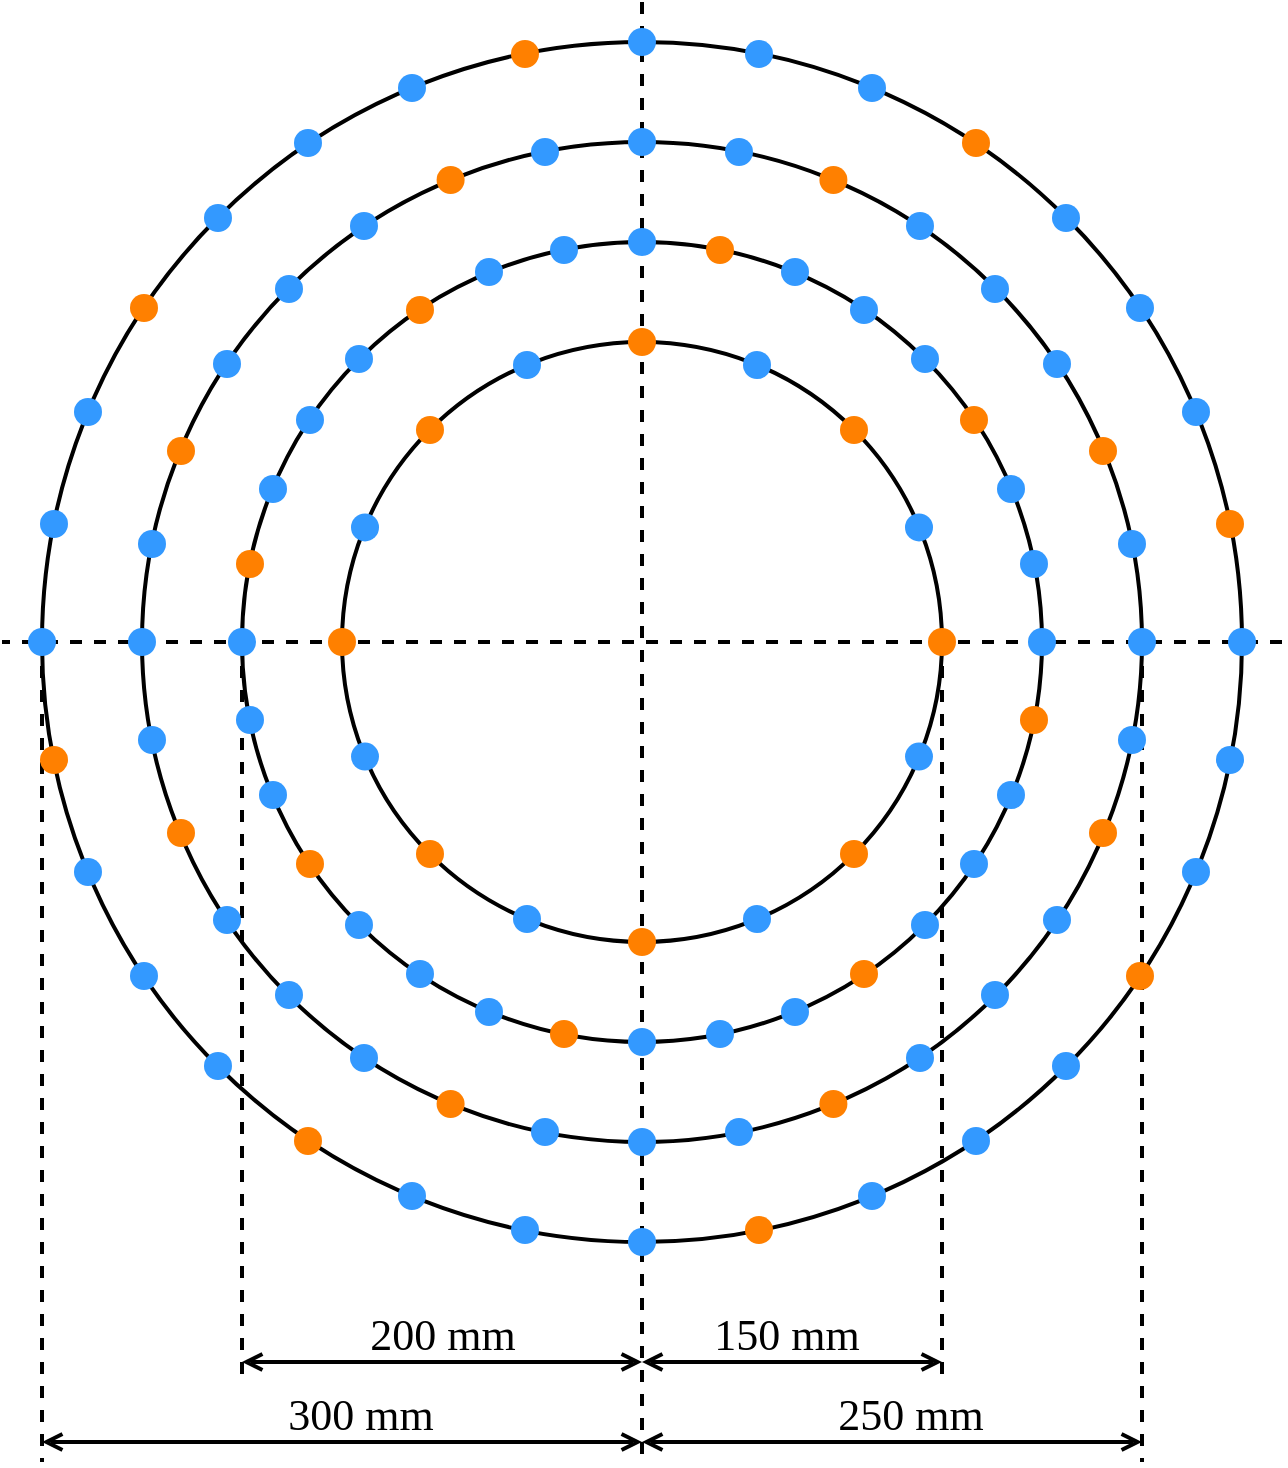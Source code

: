 <mxfile version="20.3.0" type="device"><diagram id="b05vfsMm_Xn65bhRm-nl" name="Seite-1"><mxGraphModel dx="2545" dy="2190" grid="1" gridSize="10" guides="1" tooltips="1" connect="1" arrows="1" fold="1" page="1" pageScale="1" pageWidth="827" pageHeight="1169" math="0" shadow="0"><root><mxCell id="0"/><mxCell id="1" parent="0"/><mxCell id="gY_lOn8LVznqmPZopDW3-235" value="" style="endArrow=none;html=1;rounded=0;dashed=1;strokeWidth=2;fontFamily=Times New Roman;fontSize=22;spacing=0;jumpSize=10;perimeterSpacing=3;" edge="1" parent="1"><mxGeometry width="50" height="50" relative="1" as="geometry"><mxPoint x="320" as="sourcePoint"/><mxPoint x="-320" as="targetPoint"/></mxGeometry></mxCell><mxCell id="gY_lOn8LVznqmPZopDW3-227" value="" style="endArrow=none;html=1;rounded=0;dashed=1;strokeWidth=2;" edge="1" parent="1"><mxGeometry width="50" height="50" relative="1" as="geometry"><mxPoint x="250" y="-2.274e-13" as="sourcePoint"/><mxPoint x="250" y="410" as="targetPoint"/></mxGeometry></mxCell><mxCell id="gY_lOn8LVznqmPZopDW3-231" value="" style="endArrow=none;html=1;rounded=0;dashed=1;strokeWidth=2;" edge="1" parent="1"><mxGeometry width="50" height="50" relative="1" as="geometry"><mxPoint x="-300" as="sourcePoint"/><mxPoint x="-300" y="410" as="targetPoint"/></mxGeometry></mxCell><mxCell id="gY_lOn8LVznqmPZopDW3-224" value="" style="endArrow=none;html=1;rounded=0;dashed=1;strokeWidth=2;" edge="1" parent="1"><mxGeometry width="50" height="50" relative="1" as="geometry"><mxPoint x="-200" as="sourcePoint"/><mxPoint x="-200" y="370" as="targetPoint"/></mxGeometry></mxCell><mxCell id="gY_lOn8LVznqmPZopDW3-221" value="" style="endArrow=none;html=1;rounded=0;dashed=1;strokeWidth=2;" edge="1" parent="1"><mxGeometry width="50" height="50" relative="1" as="geometry"><mxPoint x="150" y="-2.274e-13" as="sourcePoint"/><mxPoint x="150" y="370" as="targetPoint"/></mxGeometry></mxCell><mxCell id="gY_lOn8LVznqmPZopDW3-220" value="" style="endArrow=none;html=1;rounded=0;dashed=1;strokeWidth=2;" edge="1" parent="1"><mxGeometry width="50" height="50" relative="1" as="geometry"><mxPoint y="-320" as="sourcePoint"/><mxPoint y="410" as="targetPoint"/></mxGeometry></mxCell><mxCell id="gY_lOn8LVznqmPZopDW3-35" value="" style="ellipse;whiteSpace=wrap;html=1;fillColor=none;strokeWidth=2;" vertex="1" parent="1"><mxGeometry x="-300" y="-300" width="600" height="600" as="geometry"/></mxCell><mxCell id="gY_lOn8LVznqmPZopDW3-34" value="" style="ellipse;whiteSpace=wrap;html=1;fillColor=none;strokeWidth=2;" vertex="1" parent="1"><mxGeometry x="-250" y="-250" width="500" height="500" as="geometry"/></mxCell><mxCell id="gY_lOn8LVznqmPZopDW3-33" value="" style="ellipse;whiteSpace=wrap;html=1;fillColor=none;strokeWidth=2;" vertex="1" parent="1"><mxGeometry x="-200" y="-200" width="400" height="400" as="geometry"/></mxCell><mxCell id="gY_lOn8LVznqmPZopDW3-32" value="" style="ellipse;whiteSpace=wrap;html=1;fillColor=none;strokeWidth=2;" vertex="1" parent="1"><mxGeometry x="-150" y="-150" width="300" height="300" as="geometry"/></mxCell><mxCell id="gY_lOn8LVznqmPZopDW3-122" value="" style="ellipse;whiteSpace=wrap;html=1;strokeColor=none;fillColor=#FF8000;direction=west;" vertex="1" parent="1"><mxGeometry x="-7" y="143" width="14" height="14" as="geometry"/></mxCell><mxCell id="gY_lOn8LVznqmPZopDW3-123" value="" style="ellipse;whiteSpace=wrap;html=1;strokeColor=none;fillColor=#3399FF;direction=west;" vertex="1" parent="1"><mxGeometry x="-7" y="193" width="14" height="14" as="geometry"/></mxCell><mxCell id="gY_lOn8LVznqmPZopDW3-124" value="" style="ellipse;whiteSpace=wrap;html=1;strokeColor=none;fillColor=#3399FF;direction=west;" vertex="1" parent="1"><mxGeometry x="-7" y="243" width="14" height="14" as="geometry"/></mxCell><mxCell id="gY_lOn8LVznqmPZopDW3-125" value="" style="ellipse;whiteSpace=wrap;html=1;strokeColor=none;fillColor=#3399FF;direction=west;" vertex="1" parent="1"><mxGeometry x="-7" y="293" width="14" height="14" as="geometry"/></mxCell><mxCell id="gY_lOn8LVznqmPZopDW3-133" value="" style="ellipse;whiteSpace=wrap;html=1;strokeColor=none;fillColor=#FF8000;fillStyle=auto;direction=west;" vertex="1" parent="1"><mxGeometry x="51.5" y="287" width="14" height="14" as="geometry"/></mxCell><mxCell id="gY_lOn8LVznqmPZopDW3-134" value="" style="ellipse;whiteSpace=wrap;html=1;strokeColor=none;fillColor=#3399FF;fillStyle=auto;direction=west;" vertex="1" parent="1"><mxGeometry x="108" y="270" width="14" height="14" as="geometry"/></mxCell><mxCell id="gY_lOn8LVznqmPZopDW3-135" value="" style="ellipse;whiteSpace=wrap;html=1;strokeColor=none;fillColor=#3399FF;fillStyle=auto;direction=west;" vertex="1" parent="1"><mxGeometry x="160" y="242.5" width="14" height="14" as="geometry"/></mxCell><mxCell id="gY_lOn8LVznqmPZopDW3-136" value="" style="ellipse;whiteSpace=wrap;html=1;strokeColor=none;fillColor=#3399FF;fillStyle=auto;direction=west;" vertex="1" parent="1"><mxGeometry x="205" y="205" width="14" height="14" as="geometry"/></mxCell><mxCell id="gY_lOn8LVznqmPZopDW3-137" value="" style="ellipse;whiteSpace=wrap;html=1;strokeColor=none;fillColor=#3399FF;fillStyle=auto;direction=west;" vertex="1" parent="1"><mxGeometry x="41.5" y="238" width="14" height="14" as="geometry"/></mxCell><mxCell id="gY_lOn8LVznqmPZopDW3-138" value="" style="ellipse;whiteSpace=wrap;html=1;strokeColor=none;fillColor=#FF8000;fillStyle=auto;direction=west;" vertex="1" parent="1"><mxGeometry x="88.7" y="224" width="14" height="14" as="geometry"/></mxCell><mxCell id="gY_lOn8LVznqmPZopDW3-139" value="" style="ellipse;whiteSpace=wrap;html=1;strokeColor=none;fillColor=#3399FF;fillStyle=auto;direction=west;" vertex="1" parent="1"><mxGeometry x="132" y="201" width="14" height="14" as="geometry"/></mxCell><mxCell id="gY_lOn8LVznqmPZopDW3-140" value="" style="ellipse;whiteSpace=wrap;html=1;strokeColor=none;fillColor=#3399FF;fillStyle=auto;direction=west;" vertex="1" parent="1"><mxGeometry x="169.5" y="169.5" width="14" height="14" as="geometry"/></mxCell><mxCell id="gY_lOn8LVznqmPZopDW3-141" value="" style="ellipse;whiteSpace=wrap;html=1;strokeColor=none;fillColor=#3399FF;fillStyle=auto;direction=west;" vertex="1" parent="1"><mxGeometry x="32" y="189" width="14" height="14" as="geometry"/></mxCell><mxCell id="gY_lOn8LVznqmPZopDW3-142" value="" style="ellipse;whiteSpace=wrap;html=1;strokeColor=none;fillColor=#3399FF;fillStyle=auto;direction=west;" vertex="1" parent="1"><mxGeometry x="69.5" y="178" width="14" height="14" as="geometry"/></mxCell><mxCell id="gY_lOn8LVznqmPZopDW3-143" value="" style="ellipse;whiteSpace=wrap;html=1;strokeColor=none;fillColor=#FF8000;fillStyle=auto;direction=west;" vertex="1" parent="1"><mxGeometry x="104" y="159" width="14" height="14" as="geometry"/></mxCell><mxCell id="gY_lOn8LVznqmPZopDW3-144" value="" style="ellipse;whiteSpace=wrap;html=1;strokeColor=none;fillColor=#3399FF;fillStyle=auto;direction=west;" vertex="1" parent="1"><mxGeometry x="134.5" y="134.5" width="14" height="14" as="geometry"/></mxCell><mxCell id="gY_lOn8LVznqmPZopDW3-145" value="" style="ellipse;whiteSpace=wrap;html=1;strokeColor=none;fillColor=#3399FF;fillStyle=auto;direction=west;" vertex="1" parent="1"><mxGeometry x="50.5" y="131.5" width="14" height="14" as="geometry"/></mxCell><mxCell id="gY_lOn8LVznqmPZopDW3-146" value="" style="ellipse;whiteSpace=wrap;html=1;strokeColor=none;fillColor=#FF8000;fillStyle=auto;direction=west;" vertex="1" parent="1"><mxGeometry x="99" y="99" width="14" height="14" as="geometry"/></mxCell><mxCell id="gY_lOn8LVznqmPZopDW3-153" value="" style="ellipse;whiteSpace=wrap;html=1;strokeColor=none;fillColor=#FF8000;fillStyle=auto;direction=west;" vertex="1" parent="1"><mxGeometry x="242" y="160" width="14" height="14" as="geometry"/></mxCell><mxCell id="gY_lOn8LVznqmPZopDW3-154" value="" style="ellipse;whiteSpace=wrap;html=1;strokeColor=none;fillColor=#3399FF;fillStyle=auto;direction=west;" vertex="1" parent="1"><mxGeometry x="270" y="108" width="14" height="14" as="geometry"/></mxCell><mxCell id="gY_lOn8LVznqmPZopDW3-155" value="" style="ellipse;whiteSpace=wrap;html=1;strokeColor=none;fillColor=#3399FF;fillStyle=auto;direction=west;" vertex="1" parent="1"><mxGeometry x="287" y="52" width="14" height="14" as="geometry"/></mxCell><mxCell id="gY_lOn8LVznqmPZopDW3-156" value="" style="ellipse;whiteSpace=wrap;html=1;strokeColor=none;fillColor=#3399FF;fillStyle=auto;direction=west;" vertex="1" parent="1"><mxGeometry x="200.5" y="132" width="14" height="14" as="geometry"/></mxCell><mxCell id="gY_lOn8LVznqmPZopDW3-157" value="" style="ellipse;whiteSpace=wrap;html=1;strokeColor=none;fillColor=#FF8000;fillStyle=auto;direction=west;" vertex="1" parent="1"><mxGeometry x="223.5" y="88.5" width="14" height="14" as="geometry"/></mxCell><mxCell id="gY_lOn8LVznqmPZopDW3-158" value="" style="ellipse;whiteSpace=wrap;html=1;strokeColor=none;fillColor=#3399FF;fillStyle=auto;direction=west;" vertex="1" parent="1"><mxGeometry x="238" y="42" width="14" height="14" as="geometry"/></mxCell><mxCell id="gY_lOn8LVznqmPZopDW3-159" value="" style="ellipse;whiteSpace=wrap;html=1;strokeColor=none;fillColor=#3399FF;fillStyle=auto;direction=west;" vertex="1" parent="1"><mxGeometry x="159" y="104" width="14" height="14" as="geometry"/></mxCell><mxCell id="gY_lOn8LVznqmPZopDW3-160" value="" style="ellipse;whiteSpace=wrap;html=1;strokeColor=none;fillColor=#3399FF;fillStyle=auto;direction=west;" vertex="1" parent="1"><mxGeometry x="177.5" y="69.5" width="14" height="14" as="geometry"/></mxCell><mxCell id="gY_lOn8LVznqmPZopDW3-161" value="" style="ellipse;whiteSpace=wrap;html=1;strokeColor=none;fillColor=#FF8000;fillStyle=auto;direction=west;" vertex="1" parent="1"><mxGeometry x="189" y="32" width="14" height="14" as="geometry"/></mxCell><mxCell id="gY_lOn8LVznqmPZopDW3-162" value="" style="ellipse;whiteSpace=wrap;html=1;strokeColor=none;fillColor=#3399FF;fillStyle=auto;direction=west;" vertex="1" parent="1"><mxGeometry x="131.5" y="50.3" width="14" height="14" as="geometry"/></mxCell><mxCell id="gY_lOn8LVznqmPZopDW3-36" value="" style="ellipse;whiteSpace=wrap;html=1;strokeColor=none;fillColor=#FF8000;direction=west;gradientColor=none;" vertex="1" parent="1"><mxGeometry x="-7" y="-157" width="14" height="14" as="geometry"/></mxCell><mxCell id="gY_lOn8LVznqmPZopDW3-37" value="" style="ellipse;whiteSpace=wrap;html=1;strokeColor=none;fillColor=#3399FF;direction=west;" vertex="1" parent="1"><mxGeometry x="-7" y="-207" width="14" height="14" as="geometry"/></mxCell><mxCell id="gY_lOn8LVznqmPZopDW3-38" value="" style="ellipse;whiteSpace=wrap;html=1;strokeColor=none;fillColor=#3399FF;direction=west;" vertex="1" parent="1"><mxGeometry x="-7" y="-257" width="14" height="14" as="geometry"/></mxCell><mxCell id="gY_lOn8LVznqmPZopDW3-39" value="" style="ellipse;whiteSpace=wrap;html=1;strokeColor=none;fillColor=#3399FF;direction=west;" vertex="1" parent="1"><mxGeometry x="-7" y="-307" width="14" height="14" as="geometry"/></mxCell><mxCell id="gY_lOn8LVznqmPZopDW3-48" value="" style="ellipse;whiteSpace=wrap;html=1;strokeColor=none;fillColor=#3399FF;fillStyle=auto;direction=west;" vertex="1" parent="1"><mxGeometry x="51.5" y="-301" width="14" height="14" as="geometry"/></mxCell><mxCell id="gY_lOn8LVznqmPZopDW3-49" value="" style="ellipse;whiteSpace=wrap;html=1;strokeColor=none;fillColor=#3399FF;fillStyle=auto;direction=west;" vertex="1" parent="1"><mxGeometry x="108" y="-284" width="14" height="14" as="geometry"/></mxCell><mxCell id="gY_lOn8LVznqmPZopDW3-50" value="" style="ellipse;whiteSpace=wrap;html=1;strokeColor=none;fillColor=#FF8000;fillStyle=auto;direction=west;" vertex="1" parent="1"><mxGeometry x="160" y="-256.5" width="14" height="14" as="geometry"/></mxCell><mxCell id="gY_lOn8LVznqmPZopDW3-51" value="" style="ellipse;whiteSpace=wrap;html=1;strokeColor=none;fillColor=#3399FF;fillStyle=auto;direction=west;" vertex="1" parent="1"><mxGeometry x="205" y="-219" width="14" height="14" as="geometry"/></mxCell><mxCell id="gY_lOn8LVznqmPZopDW3-52" value="" style="ellipse;whiteSpace=wrap;html=1;strokeColor=none;fillColor=#3399FF;fillStyle=auto;direction=west;" vertex="1" parent="1"><mxGeometry x="41.5" y="-252" width="14" height="14" as="geometry"/></mxCell><mxCell id="gY_lOn8LVznqmPZopDW3-53" value="" style="ellipse;whiteSpace=wrap;html=1;strokeColor=none;fillColor=#FF8000;fillStyle=auto;direction=west;" vertex="1" parent="1"><mxGeometry x="88.7" y="-238" width="14" height="14" as="geometry"/></mxCell><mxCell id="gY_lOn8LVznqmPZopDW3-54" value="" style="ellipse;whiteSpace=wrap;html=1;strokeColor=none;fillColor=#3399FF;fillStyle=auto;direction=west;" vertex="1" parent="1"><mxGeometry x="132" y="-215" width="14" height="14" as="geometry"/></mxCell><mxCell id="gY_lOn8LVznqmPZopDW3-55" value="" style="ellipse;whiteSpace=wrap;html=1;strokeColor=none;fillColor=#3399FF;fillStyle=auto;direction=west;" vertex="1" parent="1"><mxGeometry x="169.5" y="-183.5" width="14" height="14" as="geometry"/></mxCell><mxCell id="gY_lOn8LVznqmPZopDW3-56" value="" style="ellipse;whiteSpace=wrap;html=1;strokeColor=none;fillColor=#FF8000;fillStyle=auto;direction=west;" vertex="1" parent="1"><mxGeometry x="32" y="-203" width="14" height="14" as="geometry"/></mxCell><mxCell id="gY_lOn8LVznqmPZopDW3-57" value="" style="ellipse;whiteSpace=wrap;html=1;strokeColor=none;fillColor=#3399FF;fillStyle=auto;direction=west;" vertex="1" parent="1"><mxGeometry x="69.5" y="-192" width="14" height="14" as="geometry"/></mxCell><mxCell id="gY_lOn8LVznqmPZopDW3-58" value="" style="ellipse;whiteSpace=wrap;html=1;strokeColor=none;fillColor=#3399FF;fillStyle=auto;direction=west;" vertex="1" parent="1"><mxGeometry x="104" y="-173" width="14" height="14" as="geometry"/></mxCell><mxCell id="gY_lOn8LVznqmPZopDW3-59" value="" style="ellipse;whiteSpace=wrap;html=1;strokeColor=none;fillColor=#3399FF;fillStyle=auto;direction=west;" vertex="1" parent="1"><mxGeometry x="134.5" y="-148.5" width="14" height="14" as="geometry"/></mxCell><mxCell id="gY_lOn8LVznqmPZopDW3-60" value="" style="ellipse;whiteSpace=wrap;html=1;strokeColor=none;fillColor=#3399FF;fillStyle=auto;direction=west;" vertex="1" parent="1"><mxGeometry x="50.5" y="-145.5" width="14" height="14" as="geometry"/></mxCell><mxCell id="gY_lOn8LVznqmPZopDW3-61" value="" style="ellipse;whiteSpace=wrap;html=1;strokeColor=none;fillColor=#FF8000;fillStyle=auto;direction=west;" vertex="1" parent="1"><mxGeometry x="99" y="-113" width="14" height="14" as="geometry"/></mxCell><mxCell id="gY_lOn8LVznqmPZopDW3-68" value="" style="ellipse;whiteSpace=wrap;html=1;strokeColor=none;fillColor=#3399FF;fillStyle=auto;direction=west;" vertex="1" parent="1"><mxGeometry x="242" y="-174" width="14" height="14" as="geometry"/></mxCell><mxCell id="gY_lOn8LVznqmPZopDW3-69" value="" style="ellipse;whiteSpace=wrap;html=1;strokeColor=none;fillColor=#3399FF;fillStyle=auto;direction=west;" vertex="1" parent="1"><mxGeometry x="270" y="-122" width="14" height="14" as="geometry"/></mxCell><mxCell id="gY_lOn8LVznqmPZopDW3-70" value="" style="ellipse;whiteSpace=wrap;html=1;strokeColor=none;fillColor=#FF8000;fillStyle=auto;direction=west;" vertex="1" parent="1"><mxGeometry x="287" y="-66" width="14" height="14" as="geometry"/></mxCell><mxCell id="gY_lOn8LVznqmPZopDW3-71" value="" style="ellipse;whiteSpace=wrap;html=1;strokeColor=none;fillColor=#3399FF;fillStyle=auto;direction=west;" vertex="1" parent="1"><mxGeometry x="200.5" y="-146" width="14" height="14" as="geometry"/></mxCell><mxCell id="gY_lOn8LVznqmPZopDW3-72" value="" style="ellipse;whiteSpace=wrap;html=1;strokeColor=none;fillColor=#FF8000;fillStyle=auto;direction=west;" vertex="1" parent="1"><mxGeometry x="223.5" y="-102.5" width="14" height="14" as="geometry"/></mxCell><mxCell id="gY_lOn8LVznqmPZopDW3-73" value="" style="ellipse;whiteSpace=wrap;html=1;strokeColor=none;fillColor=#3399FF;fillStyle=auto;direction=west;" vertex="1" parent="1"><mxGeometry x="238" y="-56" width="14" height="14" as="geometry"/></mxCell><mxCell id="gY_lOn8LVznqmPZopDW3-74" value="" style="ellipse;whiteSpace=wrap;html=1;strokeColor=none;fillColor=#FF8000;fillStyle=auto;direction=west;" vertex="1" parent="1"><mxGeometry x="159" y="-118" width="14" height="14" as="geometry"/></mxCell><mxCell id="gY_lOn8LVznqmPZopDW3-75" value="" style="ellipse;whiteSpace=wrap;html=1;strokeColor=none;fillColor=#3399FF;fillStyle=auto;direction=west;" vertex="1" parent="1"><mxGeometry x="177.5" y="-83.5" width="14" height="14" as="geometry"/></mxCell><mxCell id="gY_lOn8LVznqmPZopDW3-76" value="" style="ellipse;whiteSpace=wrap;html=1;strokeColor=none;fillColor=#3399FF;fillStyle=auto;direction=west;" vertex="1" parent="1"><mxGeometry x="189" y="-46" width="14" height="14" as="geometry"/></mxCell><mxCell id="gY_lOn8LVznqmPZopDW3-77" value="" style="ellipse;whiteSpace=wrap;html=1;strokeColor=none;fillColor=#3399FF;fillStyle=auto;direction=west;" vertex="1" parent="1"><mxGeometry x="131.5" y="-64.3" width="14" height="14" as="geometry"/></mxCell><mxCell id="gY_lOn8LVznqmPZopDW3-163" value="" style="ellipse;whiteSpace=wrap;html=1;strokeColor=none;fillColor=#FF8000;fillStyle=auto;direction=west;" vertex="1" parent="1"><mxGeometry x="143" y="-7.0" width="14" height="14" as="geometry"/></mxCell><mxCell id="gY_lOn8LVznqmPZopDW3-164" value="" style="ellipse;whiteSpace=wrap;html=1;strokeColor=none;fillColor=#3399FF;fillStyle=auto;direction=west;" vertex="1" parent="1"><mxGeometry x="193" y="-7.0" width="14" height="14" as="geometry"/></mxCell><mxCell id="gY_lOn8LVznqmPZopDW3-165" value="" style="ellipse;whiteSpace=wrap;html=1;strokeColor=none;fillColor=#3399FF;fillStyle=auto;direction=west;" vertex="1" parent="1"><mxGeometry x="243" y="-7.0" width="14" height="14" as="geometry"/></mxCell><mxCell id="gY_lOn8LVznqmPZopDW3-166" value="" style="ellipse;whiteSpace=wrap;html=1;strokeColor=none;fillColor=#3399FF;fillStyle=auto;direction=west;" vertex="1" parent="1"><mxGeometry x="293" y="-7.0" width="14" height="14" as="geometry"/></mxCell><mxCell id="gY_lOn8LVznqmPZopDW3-167" value="" style="ellipse;whiteSpace=wrap;html=1;strokeColor=none;fillColor=#3399FF;fillStyle=auto;direction=west;flipH=1;" vertex="1" parent="1"><mxGeometry x="-65.5" y="287" width="14" height="14" as="geometry"/></mxCell><mxCell id="gY_lOn8LVznqmPZopDW3-168" value="" style="ellipse;whiteSpace=wrap;html=1;strokeColor=none;fillColor=#3399FF;fillStyle=auto;direction=west;flipH=1;" vertex="1" parent="1"><mxGeometry x="-122" y="270" width="14" height="14" as="geometry"/></mxCell><mxCell id="gY_lOn8LVznqmPZopDW3-169" value="" style="ellipse;whiteSpace=wrap;html=1;strokeColor=none;fillColor=#FF8000;fillStyle=auto;direction=west;flipH=1;" vertex="1" parent="1"><mxGeometry x="-174" y="242.5" width="14" height="14" as="geometry"/></mxCell><mxCell id="gY_lOn8LVznqmPZopDW3-170" value="" style="ellipse;whiteSpace=wrap;html=1;strokeColor=none;fillColor=#3399FF;fillStyle=auto;direction=west;flipH=1;" vertex="1" parent="1"><mxGeometry x="-219" y="205" width="14" height="14" as="geometry"/></mxCell><mxCell id="gY_lOn8LVznqmPZopDW3-171" value="" style="ellipse;whiteSpace=wrap;html=1;strokeColor=none;fillColor=#3399FF;fillStyle=auto;direction=west;flipH=1;" vertex="1" parent="1"><mxGeometry x="-55.5" y="238" width="14" height="14" as="geometry"/></mxCell><mxCell id="gY_lOn8LVznqmPZopDW3-172" value="" style="ellipse;whiteSpace=wrap;html=1;strokeColor=none;fillColor=#FF8000;fillStyle=auto;direction=west;flipH=1;" vertex="1" parent="1"><mxGeometry x="-102.7" y="224" width="14" height="14" as="geometry"/></mxCell><mxCell id="gY_lOn8LVznqmPZopDW3-173" value="" style="ellipse;whiteSpace=wrap;html=1;strokeColor=none;fillColor=#3399FF;fillStyle=auto;direction=west;flipH=1;" vertex="1" parent="1"><mxGeometry x="-146" y="201" width="14" height="14" as="geometry"/></mxCell><mxCell id="gY_lOn8LVznqmPZopDW3-174" value="" style="ellipse;whiteSpace=wrap;html=1;strokeColor=none;fillColor=#3399FF;fillStyle=auto;direction=west;flipH=1;" vertex="1" parent="1"><mxGeometry x="-183.5" y="169.5" width="14" height="14" as="geometry"/></mxCell><mxCell id="gY_lOn8LVznqmPZopDW3-175" value="" style="ellipse;whiteSpace=wrap;html=1;strokeColor=none;fillColor=#FF8000;fillStyle=auto;direction=west;flipH=1;" vertex="1" parent="1"><mxGeometry x="-46" y="189" width="14" height="14" as="geometry"/></mxCell><mxCell id="gY_lOn8LVznqmPZopDW3-176" value="" style="ellipse;whiteSpace=wrap;html=1;strokeColor=none;fillColor=#3399FF;fillStyle=auto;direction=west;flipH=1;" vertex="1" parent="1"><mxGeometry x="-83.5" y="178" width="14" height="14" as="geometry"/></mxCell><mxCell id="gY_lOn8LVznqmPZopDW3-177" value="" style="ellipse;whiteSpace=wrap;html=1;strokeColor=none;fillColor=#3399FF;fillStyle=auto;direction=west;flipH=1;" vertex="1" parent="1"><mxGeometry x="-118" y="159" width="14" height="14" as="geometry"/></mxCell><mxCell id="gY_lOn8LVznqmPZopDW3-178" value="" style="ellipse;whiteSpace=wrap;html=1;strokeColor=none;fillColor=#3399FF;fillStyle=auto;direction=west;flipH=1;" vertex="1" parent="1"><mxGeometry x="-148.5" y="134.5" width="14" height="14" as="geometry"/></mxCell><mxCell id="gY_lOn8LVznqmPZopDW3-179" value="" style="ellipse;whiteSpace=wrap;html=1;strokeColor=none;fillColor=#3399FF;fillStyle=auto;direction=west;flipH=1;" vertex="1" parent="1"><mxGeometry x="-64.5" y="131.5" width="14" height="14" as="geometry"/></mxCell><mxCell id="gY_lOn8LVznqmPZopDW3-180" value="" style="ellipse;whiteSpace=wrap;html=1;strokeColor=none;fillColor=#FF8000;fillStyle=auto;direction=west;flipH=1;" vertex="1" parent="1"><mxGeometry x="-113" y="99" width="14" height="14" as="geometry"/></mxCell><mxCell id="gY_lOn8LVznqmPZopDW3-181" value="" style="ellipse;whiteSpace=wrap;html=1;strokeColor=none;fillColor=#3399FF;fillStyle=auto;direction=west;flipH=1;" vertex="1" parent="1"><mxGeometry x="-256" y="160" width="14" height="14" as="geometry"/></mxCell><mxCell id="gY_lOn8LVznqmPZopDW3-182" value="" style="ellipse;whiteSpace=wrap;html=1;strokeColor=none;fillColor=#3399FF;fillStyle=auto;direction=west;flipH=1;" vertex="1" parent="1"><mxGeometry x="-284" y="108" width="14" height="14" as="geometry"/></mxCell><mxCell id="gY_lOn8LVznqmPZopDW3-183" value="" style="ellipse;whiteSpace=wrap;html=1;strokeColor=none;fillColor=#FF8000;fillStyle=auto;direction=west;flipH=1;" vertex="1" parent="1"><mxGeometry x="-301" y="52" width="14" height="14" as="geometry"/></mxCell><mxCell id="gY_lOn8LVznqmPZopDW3-184" value="" style="ellipse;whiteSpace=wrap;html=1;strokeColor=none;fillColor=#3399FF;fillStyle=auto;direction=west;flipH=1;" vertex="1" parent="1"><mxGeometry x="-214.5" y="132" width="14" height="14" as="geometry"/></mxCell><mxCell id="gY_lOn8LVznqmPZopDW3-185" value="" style="ellipse;whiteSpace=wrap;html=1;strokeColor=none;fillColor=#FF8000;fillStyle=auto;direction=west;flipH=1;" vertex="1" parent="1"><mxGeometry x="-237.5" y="88.5" width="14" height="14" as="geometry"/></mxCell><mxCell id="gY_lOn8LVznqmPZopDW3-186" value="" style="ellipse;whiteSpace=wrap;html=1;strokeColor=none;fillColor=#3399FF;fillStyle=auto;direction=west;flipH=1;" vertex="1" parent="1"><mxGeometry x="-252" y="42" width="14" height="14" as="geometry"/></mxCell><mxCell id="gY_lOn8LVznqmPZopDW3-187" value="" style="ellipse;whiteSpace=wrap;html=1;strokeColor=none;fillColor=#FF8000;fillStyle=auto;direction=west;flipH=1;" vertex="1" parent="1"><mxGeometry x="-173" y="104" width="14" height="14" as="geometry"/></mxCell><mxCell id="gY_lOn8LVznqmPZopDW3-188" value="" style="ellipse;whiteSpace=wrap;html=1;strokeColor=none;fillColor=#3399FF;fillStyle=auto;direction=west;flipH=1;" vertex="1" parent="1"><mxGeometry x="-191.5" y="69.5" width="14" height="14" as="geometry"/></mxCell><mxCell id="gY_lOn8LVznqmPZopDW3-189" value="" style="ellipse;whiteSpace=wrap;html=1;strokeColor=none;fillColor=#3399FF;fillStyle=auto;direction=west;flipH=1;" vertex="1" parent="1"><mxGeometry x="-203" y="32" width="14" height="14" as="geometry"/></mxCell><mxCell id="gY_lOn8LVznqmPZopDW3-190" value="" style="ellipse;whiteSpace=wrap;html=1;strokeColor=none;fillColor=#3399FF;fillStyle=auto;direction=west;flipH=1;" vertex="1" parent="1"><mxGeometry x="-145.5" y="50.3" width="14" height="14" as="geometry"/></mxCell><mxCell id="gY_lOn8LVznqmPZopDW3-191" value="" style="ellipse;whiteSpace=wrap;html=1;strokeColor=none;fillColor=#FF8000;fillStyle=auto;direction=west;flipH=1;" vertex="1" parent="1"><mxGeometry x="-65.5" y="-301" width="14" height="14" as="geometry"/></mxCell><mxCell id="gY_lOn8LVznqmPZopDW3-192" value="" style="ellipse;whiteSpace=wrap;html=1;strokeColor=none;fillColor=#3399FF;fillStyle=auto;direction=west;flipH=1;" vertex="1" parent="1"><mxGeometry x="-122" y="-284" width="14" height="14" as="geometry"/></mxCell><mxCell id="gY_lOn8LVznqmPZopDW3-193" value="" style="ellipse;whiteSpace=wrap;html=1;strokeColor=none;fillColor=#3399FF;fillStyle=auto;direction=west;flipH=1;" vertex="1" parent="1"><mxGeometry x="-174" y="-256.5" width="14" height="14" as="geometry"/></mxCell><mxCell id="gY_lOn8LVznqmPZopDW3-194" value="" style="ellipse;whiteSpace=wrap;html=1;strokeColor=none;fillColor=#3399FF;fillStyle=auto;direction=west;flipH=1;" vertex="1" parent="1"><mxGeometry x="-219" y="-219" width="14" height="14" as="geometry"/></mxCell><mxCell id="gY_lOn8LVznqmPZopDW3-195" value="" style="ellipse;whiteSpace=wrap;html=1;strokeColor=none;fillColor=#3399FF;fillStyle=auto;direction=west;flipH=1;" vertex="1" parent="1"><mxGeometry x="-55.5" y="-252" width="14" height="14" as="geometry"/></mxCell><mxCell id="gY_lOn8LVznqmPZopDW3-196" value="" style="ellipse;whiteSpace=wrap;html=1;strokeColor=none;fillColor=#FF8000;fillStyle=auto;direction=west;flipH=1;" vertex="1" parent="1"><mxGeometry x="-102.7" y="-238" width="14" height="14" as="geometry"/></mxCell><mxCell id="gY_lOn8LVznqmPZopDW3-197" value="" style="ellipse;whiteSpace=wrap;html=1;strokeColor=none;fillColor=#3399FF;fillStyle=auto;direction=west;flipH=1;" vertex="1" parent="1"><mxGeometry x="-146" y="-215" width="14" height="14" as="geometry"/></mxCell><mxCell id="gY_lOn8LVznqmPZopDW3-198" value="" style="ellipse;whiteSpace=wrap;html=1;strokeColor=none;fillColor=#3399FF;fillStyle=auto;direction=west;flipH=1;" vertex="1" parent="1"><mxGeometry x="-183.5" y="-183.5" width="14" height="14" as="geometry"/></mxCell><mxCell id="gY_lOn8LVznqmPZopDW3-199" value="" style="ellipse;whiteSpace=wrap;html=1;strokeColor=none;fillColor=#3399FF;fillStyle=auto;direction=west;flipH=1;" vertex="1" parent="1"><mxGeometry x="-46" y="-203" width="14" height="14" as="geometry"/></mxCell><mxCell id="gY_lOn8LVznqmPZopDW3-200" value="" style="ellipse;whiteSpace=wrap;html=1;strokeColor=none;fillColor=#3399FF;fillStyle=auto;direction=west;flipH=1;" vertex="1" parent="1"><mxGeometry x="-83.5" y="-192" width="14" height="14" as="geometry"/></mxCell><mxCell id="gY_lOn8LVznqmPZopDW3-201" value="" style="ellipse;whiteSpace=wrap;html=1;strokeColor=none;fillColor=#FF8000;fillStyle=auto;direction=west;flipH=1;" vertex="1" parent="1"><mxGeometry x="-118" y="-173" width="14" height="14" as="geometry"/></mxCell><mxCell id="gY_lOn8LVznqmPZopDW3-202" value="" style="ellipse;whiteSpace=wrap;html=1;strokeColor=none;fillColor=#3399FF;fillStyle=auto;direction=west;flipH=1;" vertex="1" parent="1"><mxGeometry x="-148.5" y="-148.5" width="14" height="14" as="geometry"/></mxCell><mxCell id="gY_lOn8LVznqmPZopDW3-203" value="" style="ellipse;whiteSpace=wrap;html=1;strokeColor=none;fillColor=#3399FF;fillStyle=auto;direction=west;flipH=1;" vertex="1" parent="1"><mxGeometry x="-64.5" y="-145.5" width="14" height="14" as="geometry"/></mxCell><mxCell id="gY_lOn8LVznqmPZopDW3-204" value="" style="ellipse;whiteSpace=wrap;html=1;strokeColor=none;fillColor=#FF8000;fillStyle=auto;direction=west;flipH=1;" vertex="1" parent="1"><mxGeometry x="-113" y="-113" width="14" height="14" as="geometry"/></mxCell><mxCell id="gY_lOn8LVznqmPZopDW3-205" value="" style="ellipse;whiteSpace=wrap;html=1;strokeColor=none;fillColor=#FF8000;fillStyle=auto;direction=west;flipH=1;" vertex="1" parent="1"><mxGeometry x="-256" y="-174" width="14" height="14" as="geometry"/></mxCell><mxCell id="gY_lOn8LVznqmPZopDW3-206" value="" style="ellipse;whiteSpace=wrap;html=1;strokeColor=none;fillColor=#3399FF;fillStyle=auto;direction=west;flipH=1;" vertex="1" parent="1"><mxGeometry x="-284" y="-122" width="14" height="14" as="geometry"/></mxCell><mxCell id="gY_lOn8LVznqmPZopDW3-207" value="" style="ellipse;whiteSpace=wrap;html=1;strokeColor=none;fillColor=#3399FF;fillStyle=auto;direction=west;flipH=1;" vertex="1" parent="1"><mxGeometry x="-301" y="-66" width="14" height="14" as="geometry"/></mxCell><mxCell id="gY_lOn8LVznqmPZopDW3-208" value="" style="ellipse;whiteSpace=wrap;html=1;strokeColor=none;fillColor=#3399FF;fillStyle=auto;direction=west;flipH=1;" vertex="1" parent="1"><mxGeometry x="-214.5" y="-146" width="14" height="14" as="geometry"/></mxCell><mxCell id="gY_lOn8LVznqmPZopDW3-209" value="" style="ellipse;whiteSpace=wrap;html=1;strokeColor=none;fillColor=#FF8000;fillStyle=auto;direction=west;flipH=1;" vertex="1" parent="1"><mxGeometry x="-237.5" y="-102.5" width="14" height="14" as="geometry"/></mxCell><mxCell id="gY_lOn8LVznqmPZopDW3-210" value="" style="ellipse;whiteSpace=wrap;html=1;strokeColor=none;fillColor=#3399FF;fillStyle=auto;direction=west;flipH=1;" vertex="1" parent="1"><mxGeometry x="-252" y="-56" width="14" height="14" as="geometry"/></mxCell><mxCell id="gY_lOn8LVznqmPZopDW3-211" value="" style="ellipse;whiteSpace=wrap;html=1;strokeColor=none;fillColor=#3399FF;fillStyle=auto;direction=west;flipH=1;" vertex="1" parent="1"><mxGeometry x="-173" y="-118" width="14" height="14" as="geometry"/></mxCell><mxCell id="gY_lOn8LVznqmPZopDW3-212" value="" style="ellipse;whiteSpace=wrap;html=1;strokeColor=none;fillColor=#3399FF;fillStyle=auto;direction=west;flipH=1;" vertex="1" parent="1"><mxGeometry x="-191.5" y="-83.5" width="14" height="14" as="geometry"/></mxCell><mxCell id="gY_lOn8LVznqmPZopDW3-213" value="" style="ellipse;whiteSpace=wrap;html=1;strokeColor=none;fillColor=#FF8000;fillStyle=auto;direction=west;flipH=1;" vertex="1" parent="1"><mxGeometry x="-203" y="-46" width="14" height="14" as="geometry"/></mxCell><mxCell id="gY_lOn8LVznqmPZopDW3-214" value="" style="ellipse;whiteSpace=wrap;html=1;strokeColor=none;fillColor=#3399FF;fillStyle=auto;direction=west;flipH=1;" vertex="1" parent="1"><mxGeometry x="-145.5" y="-64.3" width="14" height="14" as="geometry"/></mxCell><mxCell id="gY_lOn8LVznqmPZopDW3-215" value="" style="ellipse;whiteSpace=wrap;html=1;strokeColor=none;fillColor=#FF8000;fillStyle=auto;direction=west;flipH=1;" vertex="1" parent="1"><mxGeometry x="-157" y="-7" width="14" height="14" as="geometry"/></mxCell><mxCell id="gY_lOn8LVznqmPZopDW3-216" value="" style="ellipse;whiteSpace=wrap;html=1;strokeColor=none;fillColor=#3399FF;fillStyle=auto;direction=west;flipH=1;" vertex="1" parent="1"><mxGeometry x="-207" y="-7" width="14" height="14" as="geometry"/></mxCell><mxCell id="gY_lOn8LVznqmPZopDW3-217" value="" style="ellipse;whiteSpace=wrap;html=1;strokeColor=none;fillColor=#3399FF;fillStyle=auto;direction=west;flipH=1;" vertex="1" parent="1"><mxGeometry x="-257" y="-7" width="14" height="14" as="geometry"/></mxCell><mxCell id="gY_lOn8LVznqmPZopDW3-218" value="" style="ellipse;whiteSpace=wrap;html=1;strokeColor=none;fillColor=#3399FF;fillStyle=auto;direction=west;flipH=1;" vertex="1" parent="1"><mxGeometry x="-307" y="-7" width="14" height="14" as="geometry"/></mxCell><mxCell id="gY_lOn8LVznqmPZopDW3-222" value="" style="endArrow=open;startArrow=open;html=1;rounded=0;startFill=0;endFill=0;strokeWidth=2;" edge="1" parent="1"><mxGeometry width="50" height="50" relative="1" as="geometry"><mxPoint y="360" as="sourcePoint"/><mxPoint x="150" y="360" as="targetPoint"/></mxGeometry></mxCell><mxCell id="gY_lOn8LVznqmPZopDW3-223" value="150 mm" style="text;html=1;align=center;verticalAlign=middle;resizable=0;points=[];autosize=1;strokeColor=none;fillColor=none;fontFamily=Times New Roman;fontSize=22;" vertex="1" parent="1"><mxGeometry x="22" y="327" width="100" height="40" as="geometry"/></mxCell><mxCell id="gY_lOn8LVznqmPZopDW3-225" value="" style="endArrow=open;startArrow=open;html=1;rounded=0;startFill=0;endFill=0;strokeWidth=2;" edge="1" parent="1"><mxGeometry width="50" height="50" relative="1" as="geometry"><mxPoint x="-200" y="360" as="sourcePoint"/><mxPoint x="2.274e-13" y="360" as="targetPoint"/></mxGeometry></mxCell><mxCell id="gY_lOn8LVznqmPZopDW3-226" value="200 mm" style="text;html=1;align=center;verticalAlign=middle;resizable=0;points=[];autosize=1;strokeColor=none;fillColor=none;fontFamily=Times New Roman;fontSize=22;" vertex="1" parent="1"><mxGeometry x="-150.5" y="327" width="100" height="40" as="geometry"/></mxCell><mxCell id="gY_lOn8LVznqmPZopDW3-229" value="" style="endArrow=open;startArrow=open;html=1;rounded=0;startFill=0;endFill=0;strokeWidth=2;" edge="1" parent="1"><mxGeometry width="50" height="50" relative="1" as="geometry"><mxPoint y="400" as="sourcePoint"/><mxPoint x="250" y="400" as="targetPoint"/></mxGeometry></mxCell><mxCell id="gY_lOn8LVznqmPZopDW3-230" value="250 mm" style="text;html=1;align=center;verticalAlign=middle;resizable=0;points=[];autosize=1;strokeColor=none;fillColor=none;fontFamily=Times New Roman;fontSize=22;" vertex="1" parent="1"><mxGeometry x="83.5" y="367" width="100" height="40" as="geometry"/></mxCell><mxCell id="gY_lOn8LVznqmPZopDW3-232" value="" style="endArrow=open;startArrow=open;html=1;rounded=0;startFill=0;endFill=0;strokeWidth=2;" edge="1" parent="1"><mxGeometry width="50" height="50" relative="1" as="geometry"><mxPoint x="-300" y="400" as="sourcePoint"/><mxPoint y="400" as="targetPoint"/></mxGeometry></mxCell><mxCell id="gY_lOn8LVznqmPZopDW3-233" value="300 mm" style="text;html=1;align=center;verticalAlign=middle;resizable=0;points=[];autosize=1;strokeColor=none;fillColor=none;fontFamily=Times New Roman;fontSize=22;" vertex="1" parent="1"><mxGeometry x="-191.5" y="367" width="100" height="40" as="geometry"/></mxCell></root></mxGraphModel></diagram></mxfile>